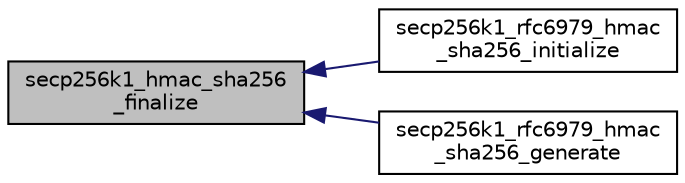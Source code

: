 digraph "secp256k1_hmac_sha256_finalize"
{
  edge [fontname="Helvetica",fontsize="10",labelfontname="Helvetica",labelfontsize="10"];
  node [fontname="Helvetica",fontsize="10",shape=record];
  rankdir="LR";
  Node7 [label="secp256k1_hmac_sha256\l_finalize",height=0.2,width=0.4,color="black", fillcolor="grey75", style="filled", fontcolor="black"];
  Node7 -> Node8 [dir="back",color="midnightblue",fontsize="10",style="solid",fontname="Helvetica"];
  Node8 [label="secp256k1_rfc6979_hmac\l_sha256_initialize",height=0.2,width=0.4,color="black", fillcolor="white", style="filled",URL="$d2/d64/hash__impl_8h.html#a9dd561651b3373fe94e80295dfdd43a7"];
  Node7 -> Node9 [dir="back",color="midnightblue",fontsize="10",style="solid",fontname="Helvetica"];
  Node9 [label="secp256k1_rfc6979_hmac\l_sha256_generate",height=0.2,width=0.4,color="black", fillcolor="white", style="filled",URL="$d2/d64/hash__impl_8h.html#a993c3261472ef00e4738e0fe7a99b7cb"];
}
